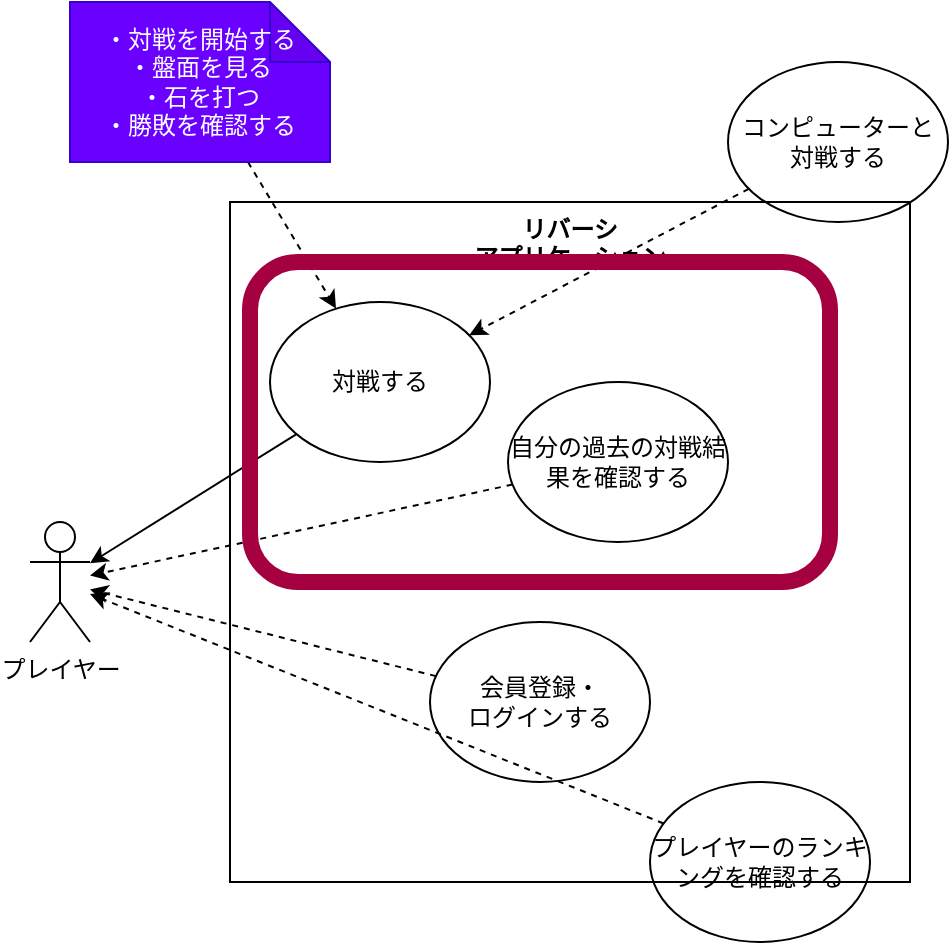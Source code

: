 <mxfile>
    <diagram id="dIuoKY-qSIxZrU9ABFdB" name="ページ1">
        <mxGraphModel dx="631" dy="617" grid="1" gridSize="10" guides="1" tooltips="1" connect="1" arrows="1" fold="1" page="1" pageScale="1" pageWidth="827" pageHeight="1169" background="none" math="0" shadow="0">
            <root>
                <mxCell id="0"/>
                <mxCell id="1" parent="0"/>
                <mxCell id="2" value="&lt;div style=&quot;&quot;&gt;&lt;span style=&quot;background-color: initial;&quot;&gt;リバーシ&lt;/span&gt;&lt;/div&gt;&lt;div style=&quot;&quot;&gt;&lt;span style=&quot;background-color: initial;&quot;&gt;アプリケーション&lt;/span&gt;&lt;/div&gt;" style="whiteSpace=wrap;html=1;aspect=fixed;fontStyle=1;align=center;verticalAlign=top;fillColor=none;" vertex="1" parent="1">
                    <mxGeometry x="330" y="480" width="340" height="340" as="geometry"/>
                </mxCell>
                <mxCell id="4" value="プレイヤー" style="shape=umlActor;verticalLabelPosition=bottom;verticalAlign=top;html=1;outlineConnect=0;fillColor=none;" vertex="1" parent="1">
                    <mxGeometry x="230" y="640" width="30" height="60" as="geometry"/>
                </mxCell>
                <mxCell id="6" style="edgeStyle=none;html=1;" edge="1" parent="1" source="5" target="4">
                    <mxGeometry relative="1" as="geometry"/>
                </mxCell>
                <mxCell id="5" value="対戦する" style="ellipse;whiteSpace=wrap;html=1;fillColor=none;" vertex="1" parent="1">
                    <mxGeometry x="350" y="530" width="110" height="80" as="geometry"/>
                </mxCell>
                <mxCell id="8" style="edgeStyle=none;html=1;dashed=1;" edge="1" parent="1" source="7" target="5">
                    <mxGeometry relative="1" as="geometry"/>
                </mxCell>
                <mxCell id="7" value="・対戦を開始する&lt;br&gt;・盤面を見る&lt;br&gt;・石を打つ&lt;br&gt;・勝敗を確認する" style="shape=note;whiteSpace=wrap;html=1;backgroundOutline=1;darkOpacity=0.05;fillColor=#6a00ff;fontColor=#ffffff;strokeColor=#3700CC;" vertex="1" parent="1">
                    <mxGeometry x="250" y="380" width="130" height="80" as="geometry"/>
                </mxCell>
                <mxCell id="13" style="edgeStyle=none;html=1;dashed=1;" edge="1" parent="1" source="9" target="4">
                    <mxGeometry relative="1" as="geometry"/>
                </mxCell>
                <mxCell id="9" value="会員登録・&lt;br&gt;ログインする" style="ellipse;whiteSpace=wrap;html=1;fillColor=none;" vertex="1" parent="1">
                    <mxGeometry x="430" y="690" width="110" height="80" as="geometry"/>
                </mxCell>
                <mxCell id="14" style="edgeStyle=none;html=1;dashed=1;" edge="1" parent="1" source="10" target="4">
                    <mxGeometry relative="1" as="geometry"/>
                </mxCell>
                <mxCell id="10" value="自分の過去の対戦結果を確認する" style="ellipse;whiteSpace=wrap;html=1;fillColor=none;" vertex="1" parent="1">
                    <mxGeometry x="469" y="570" width="110" height="80" as="geometry"/>
                </mxCell>
                <mxCell id="12" style="edgeStyle=none;html=1;dashed=1;" edge="1" parent="1" source="11" target="4">
                    <mxGeometry relative="1" as="geometry"/>
                </mxCell>
                <mxCell id="11" value="プレイヤーのランキングを確認する" style="ellipse;whiteSpace=wrap;html=1;fillColor=none;" vertex="1" parent="1">
                    <mxGeometry x="540" y="770" width="110" height="80" as="geometry"/>
                </mxCell>
                <mxCell id="16" style="edgeStyle=none;html=1;dashed=1;" edge="1" parent="1" source="15" target="5">
                    <mxGeometry relative="1" as="geometry"/>
                </mxCell>
                <mxCell id="15" value="コンピューターと&lt;br&gt;対戦する" style="ellipse;whiteSpace=wrap;html=1;fillColor=none;" vertex="1" parent="1">
                    <mxGeometry x="579" y="410" width="110" height="80" as="geometry"/>
                </mxCell>
                <mxCell id="17" value="" style="rounded=1;whiteSpace=wrap;html=1;fillColor=none;fontColor=#ffffff;strokeColor=#A50040;strokeWidth=8;" vertex="1" parent="1">
                    <mxGeometry x="340" y="510" width="290" height="160" as="geometry"/>
                </mxCell>
            </root>
        </mxGraphModel>
    </diagram>
</mxfile>